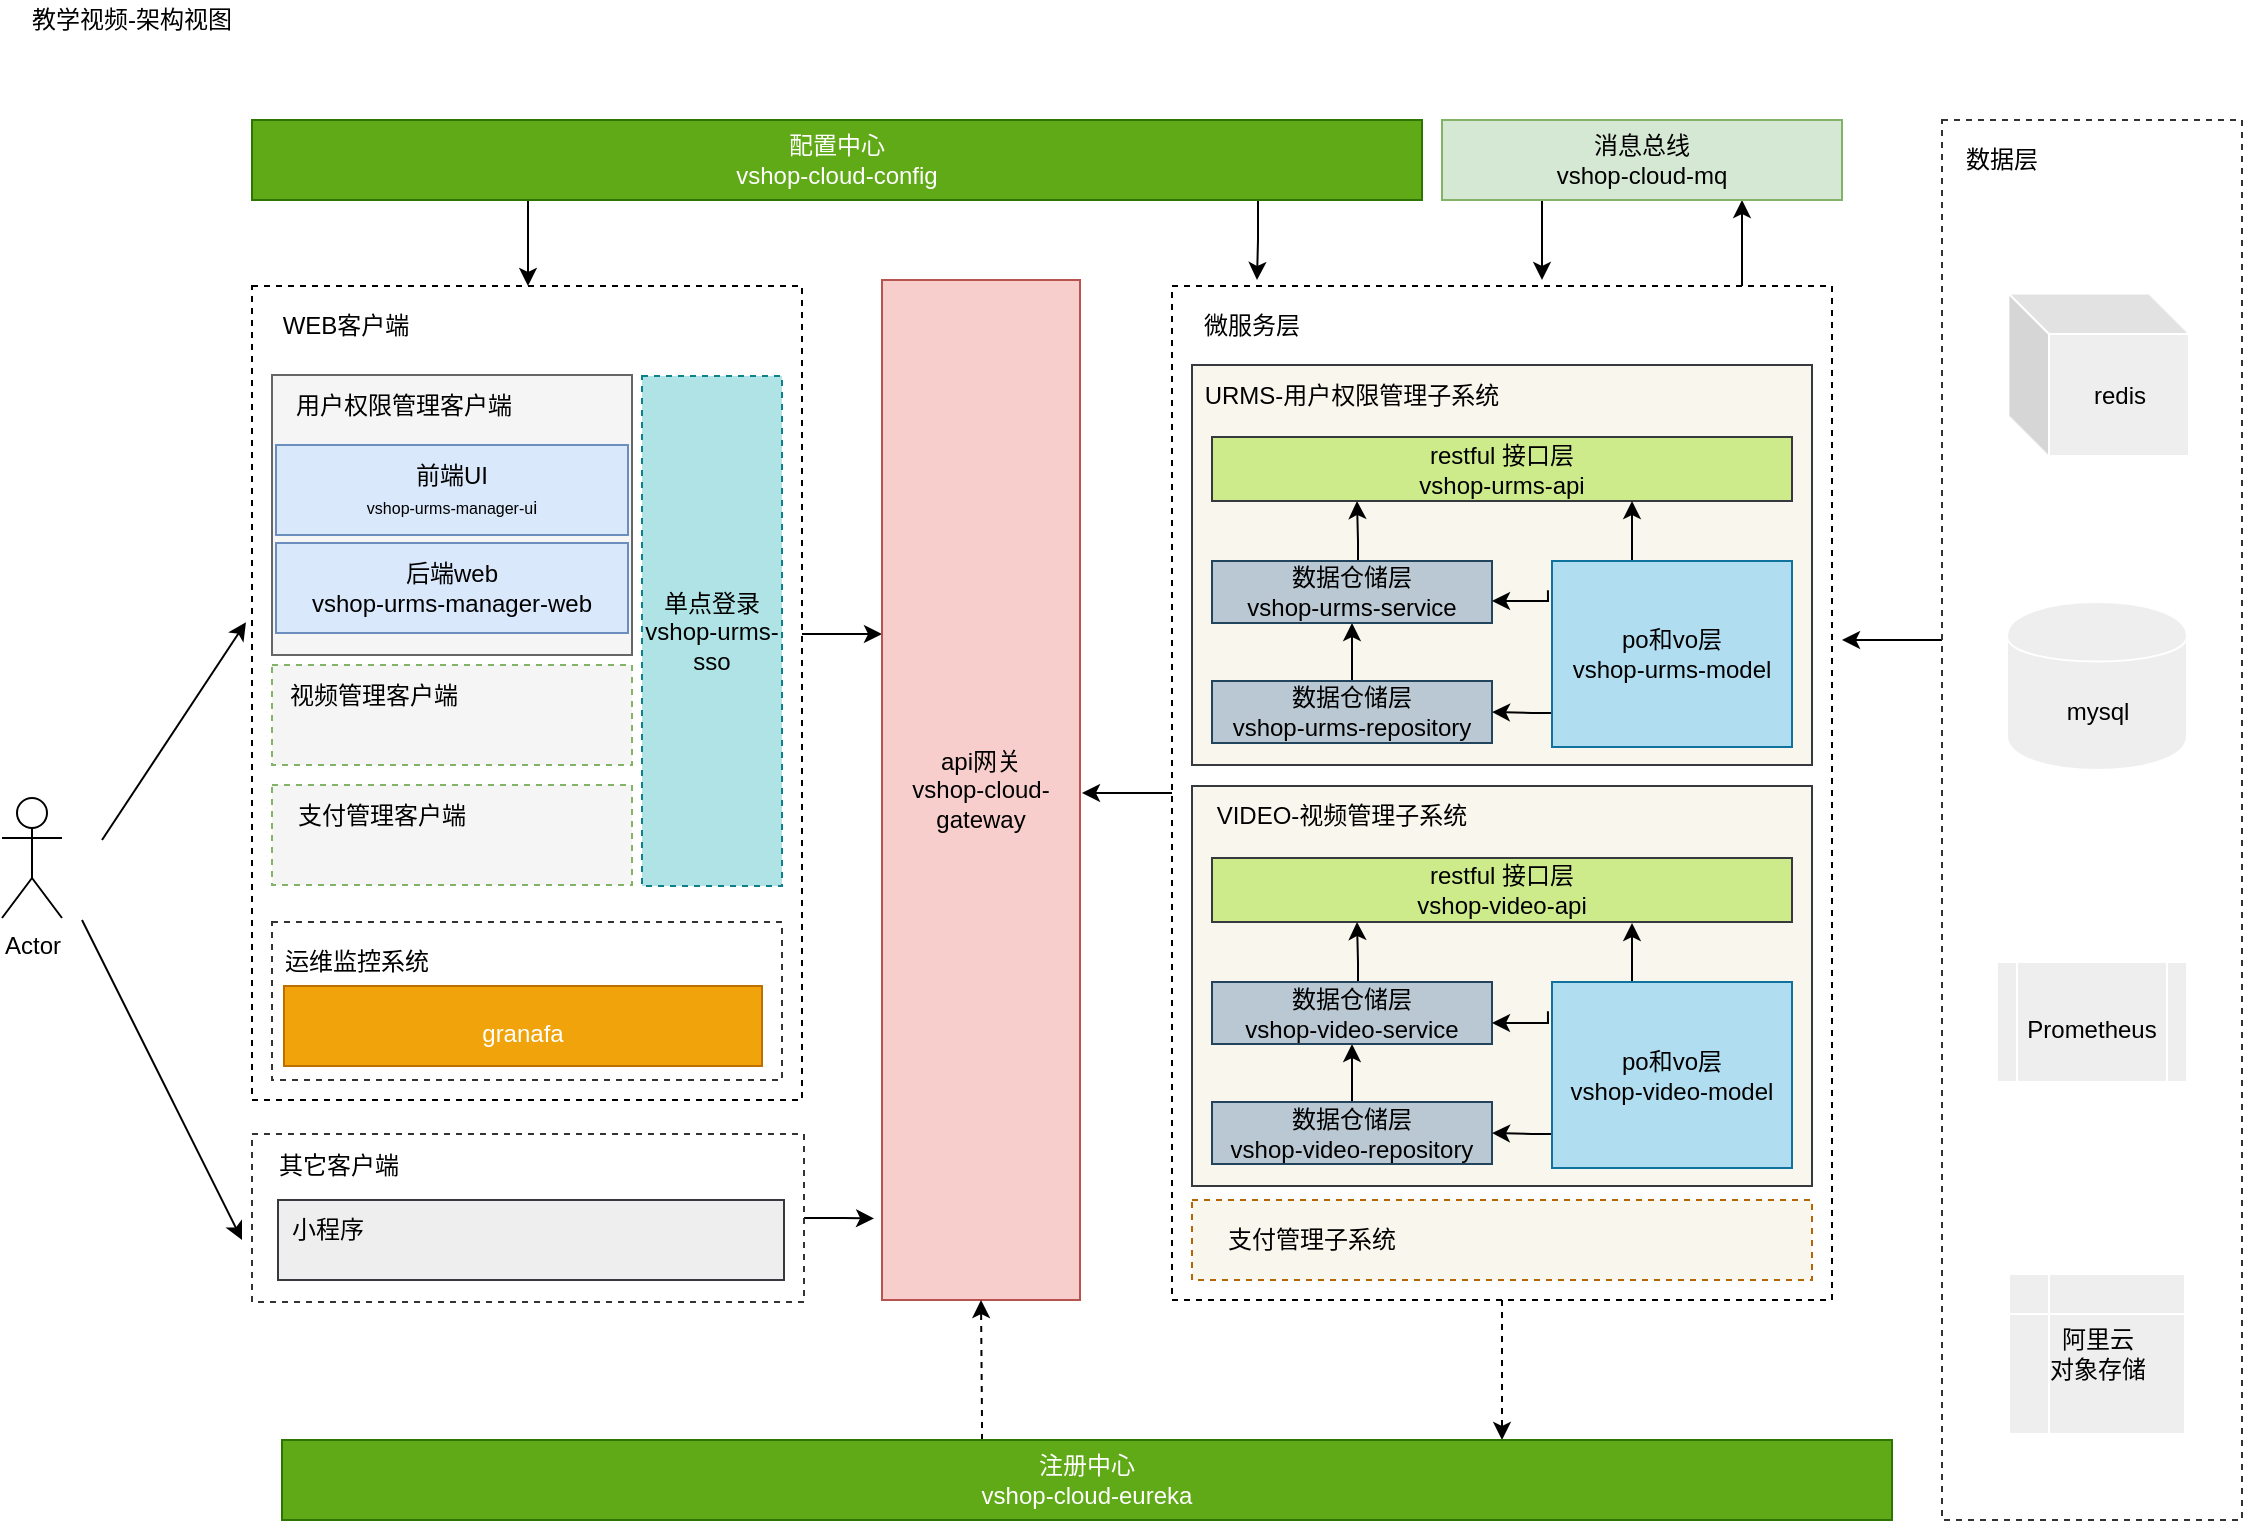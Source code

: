 <mxfile version="10.7.5" type="github"><diagram id="vpnzU10Jonek-8gwj_Y9" name="Page-1"><mxGraphModel dx="1158" dy="648" grid="1" gridSize="10" guides="1" tooltips="1" connect="1" arrows="1" fold="1" page="1" pageScale="1" pageWidth="3300" pageHeight="4681" math="0" shadow="0"><root><mxCell id="0"/><mxCell id="1" parent="0"/><mxCell id="hcLTPezAhxRCnroEh4FB-1" value="教学视频-架构视图" style="text;html=1;strokeColor=none;fillColor=none;align=center;verticalAlign=middle;whiteSpace=wrap;rounded=0;" vertex="1" parent="1"><mxGeometry x="20" y="10" width="130" height="20" as="geometry"/></mxCell><mxCell id="hcLTPezAhxRCnroEh4FB-2" value="Actor" style="shape=umlActor;verticalLabelPosition=bottom;labelBackgroundColor=#ffffff;verticalAlign=top;html=1;outlineConnect=0;" vertex="1" parent="1"><mxGeometry x="20" y="409" width="30" height="60" as="geometry"/></mxCell><mxCell id="hcLTPezAhxRCnroEh4FB-76" style="edgeStyle=orthogonalEdgeStyle;rounded=0;orthogonalLoop=1;jettySize=auto;html=1;" edge="1" parent="1" source="hcLTPezAhxRCnroEh4FB-3"><mxGeometry relative="1" as="geometry"><mxPoint x="460" y="327" as="targetPoint"/><Array as="points"><mxPoint x="430" y="327"/><mxPoint x="430" y="327"/></Array></mxGeometry></mxCell><mxCell id="hcLTPezAhxRCnroEh4FB-3" value="" style="rounded=0;whiteSpace=wrap;html=1;dashed=1;" vertex="1" parent="1"><mxGeometry x="145" y="153" width="275" height="407" as="geometry"/></mxCell><mxCell id="hcLTPezAhxRCnroEh4FB-4" value="" style="rounded=0;whiteSpace=wrap;html=1;fillColor=#f5f5f5;strokeColor=#666666;fontColor=#333333;" vertex="1" parent="1"><mxGeometry x="155" y="197.5" width="180" height="140" as="geometry"/></mxCell><mxCell id="hcLTPezAhxRCnroEh4FB-5" value="" style="rounded=0;whiteSpace=wrap;html=1;fillColor=#F5F5F5;strokeColor=#82b366;dashed=1;" vertex="1" parent="1"><mxGeometry x="155" y="342.5" width="180" height="50" as="geometry"/></mxCell><mxCell id="hcLTPezAhxRCnroEh4FB-6" value="前端UI&lt;br&gt;&lt;font style=&quot;font-size: 8px&quot;&gt;&lt;span&gt;vshop-urms&lt;/span&gt;-manager-u&lt;/font&gt;&lt;font style=&quot;font-size: 9px&quot;&gt;i&lt;/font&gt;&lt;br&gt;" style="rounded=0;whiteSpace=wrap;html=1;fillColor=#dae8fc;strokeColor=#6c8ebf;" vertex="1" parent="1"><mxGeometry x="157" y="232.5" width="176" height="45" as="geometry"/></mxCell><mxCell id="hcLTPezAhxRCnroEh4FB-9" value="&lt;font&gt;后端web&lt;br&gt;vshop-urms&lt;span&gt;-manager-web&lt;/span&gt;&lt;/font&gt;&lt;br&gt;" style="rounded=0;whiteSpace=wrap;html=1;fillColor=#dae8fc;strokeColor=#6c8ebf;" vertex="1" parent="1"><mxGeometry x="157" y="281.5" width="176" height="45" as="geometry"/></mxCell><mxCell id="hcLTPezAhxRCnroEh4FB-10" value="用户权限管理客户端" style="text;html=1;strokeColor=none;fillColor=none;align=center;verticalAlign=middle;whiteSpace=wrap;rounded=0;dashed=1;" vertex="1" parent="1"><mxGeometry x="161" y="202.5" width="120" height="20" as="geometry"/></mxCell><mxCell id="hcLTPezAhxRCnroEh4FB-12" value="api网关&lt;br&gt;vshop-cloud-gateway&lt;br&gt;" style="rounded=0;whiteSpace=wrap;html=1;fillColor=#f8cecc;strokeColor=#b85450;" vertex="1" parent="1"><mxGeometry x="460" y="150" width="99" height="510" as="geometry"/></mxCell><mxCell id="hcLTPezAhxRCnroEh4FB-15" value="" style="rounded=0;whiteSpace=wrap;html=1;fillColor=#F5F5F5;strokeColor=#82b366;dashed=1;" vertex="1" parent="1"><mxGeometry x="155" y="402.5" width="180" height="50" as="geometry"/></mxCell><mxCell id="hcLTPezAhxRCnroEh4FB-100" style="edgeStyle=orthogonalEdgeStyle;rounded=0;orthogonalLoop=1;jettySize=auto;html=1;" edge="1" parent="1" source="hcLTPezAhxRCnroEh4FB-18"><mxGeometry relative="1" as="geometry"><mxPoint x="560" y="406.5" as="targetPoint"/></mxGeometry></mxCell><mxCell id="hcLTPezAhxRCnroEh4FB-101" style="edgeStyle=orthogonalEdgeStyle;rounded=0;orthogonalLoop=1;jettySize=auto;html=1;dashed=1;" edge="1" parent="1" source="hcLTPezAhxRCnroEh4FB-18"><mxGeometry relative="1" as="geometry"><mxPoint x="770" y="730" as="targetPoint"/></mxGeometry></mxCell><mxCell id="hcLTPezAhxRCnroEh4FB-108" style="edgeStyle=orthogonalEdgeStyle;rounded=0;orthogonalLoop=1;jettySize=auto;html=1;entryX=0.75;entryY=1;entryDx=0;entryDy=0;" edge="1" parent="1" source="hcLTPezAhxRCnroEh4FB-18" target="hcLTPezAhxRCnroEh4FB-63"><mxGeometry relative="1" as="geometry"><Array as="points"><mxPoint x="890" y="140"/><mxPoint x="890" y="140"/></Array></mxGeometry></mxCell><mxCell id="hcLTPezAhxRCnroEh4FB-18" value="" style="rounded=0;whiteSpace=wrap;html=1;dashed=1;" vertex="1" parent="1"><mxGeometry x="605" y="153" width="330" height="507" as="geometry"/></mxCell><mxCell id="hcLTPezAhxRCnroEh4FB-19" value="微服务层" style="text;html=1;strokeColor=none;fillColor=none;align=center;verticalAlign=middle;whiteSpace=wrap;rounded=0;" vertex="1" parent="1"><mxGeometry x="615" y="162.5" width="60" height="20" as="geometry"/></mxCell><mxCell id="hcLTPezAhxRCnroEh4FB-20" value="" style="rounded=0;whiteSpace=wrap;html=1;fillColor=#f9f7ed;strokeColor=#36393d;" vertex="1" parent="1"><mxGeometry x="615" y="192.5" width="310" height="200" as="geometry"/></mxCell><mxCell id="hcLTPezAhxRCnroEh4FB-21" value="restful 接口层&lt;br&gt;vshop-urms-api" style="rounded=0;whiteSpace=wrap;html=1;fillColor=#cdeb8b;strokeColor=#36393d;" vertex="1" parent="1"><mxGeometry x="625" y="228.5" width="290" height="32" as="geometry"/></mxCell><mxCell id="hcLTPezAhxRCnroEh4FB-102" style="edgeStyle=orthogonalEdgeStyle;rounded=0;orthogonalLoop=1;jettySize=auto;html=1;entryX=0.5;entryY=1;entryDx=0;entryDy=0;dashed=1;" edge="1" parent="1" source="hcLTPezAhxRCnroEh4FB-23" target="hcLTPezAhxRCnroEh4FB-12"><mxGeometry relative="1" as="geometry"><Array as="points"><mxPoint x="510" y="720"/><mxPoint x="510" y="720"/></Array></mxGeometry></mxCell><mxCell id="hcLTPezAhxRCnroEh4FB-23" value="注册中心&lt;br&gt;vshop-cloud-eureka&lt;br&gt;" style="rounded=0;whiteSpace=wrap;html=1;fillColor=#60a917;strokeColor=#2D7600;fontColor=#ffffff;" vertex="1" parent="1"><mxGeometry x="160" y="730" width="805" height="40" as="geometry"/></mxCell><mxCell id="hcLTPezAhxRCnroEh4FB-30" style="edgeStyle=orthogonalEdgeStyle;rounded=0;orthogonalLoop=1;jettySize=auto;html=1;entryX=0.5;entryY=1;entryDx=0;entryDy=0;" edge="1" parent="1" source="hcLTPezAhxRCnroEh4FB-24" target="hcLTPezAhxRCnroEh4FB-25"><mxGeometry relative="1" as="geometry"><Array as="points"><mxPoint x="695" y="340.5"/><mxPoint x="695" y="340.5"/></Array></mxGeometry></mxCell><mxCell id="hcLTPezAhxRCnroEh4FB-24" value="数据仓储层&lt;br&gt;vshop-urms-repository" style="rounded=0;whiteSpace=wrap;html=1;fillColor=#bac8d3;strokeColor=#23445d;" vertex="1" parent="1"><mxGeometry x="625" y="350.5" width="140" height="31" as="geometry"/></mxCell><mxCell id="hcLTPezAhxRCnroEh4FB-34" style="edgeStyle=orthogonalEdgeStyle;rounded=0;orthogonalLoop=1;jettySize=auto;html=1;entryX=0.25;entryY=1;entryDx=0;entryDy=0;" edge="1" parent="1" source="hcLTPezAhxRCnroEh4FB-25" target="hcLTPezAhxRCnroEh4FB-21"><mxGeometry relative="1" as="geometry"><mxPoint x="705" y="260.5" as="targetPoint"/><Array as="points"><mxPoint x="698" y="280.5"/><mxPoint x="698" y="280.5"/></Array></mxGeometry></mxCell><mxCell id="hcLTPezAhxRCnroEh4FB-25" value="数据仓储层&lt;br&gt;vshop-urms-service" style="rounded=0;whiteSpace=wrap;html=1;fillColor=#bac8d3;strokeColor=#23445d;" vertex="1" parent="1"><mxGeometry x="625" y="290.5" width="140" height="31" as="geometry"/></mxCell><mxCell id="hcLTPezAhxRCnroEh4FB-37" style="edgeStyle=orthogonalEdgeStyle;rounded=0;orthogonalLoop=1;jettySize=auto;html=1;" edge="1" parent="1" source="hcLTPezAhxRCnroEh4FB-31"><mxGeometry relative="1" as="geometry"><mxPoint x="835" y="260.5" as="targetPoint"/><Array as="points"><mxPoint x="835" y="260.5"/></Array></mxGeometry></mxCell><mxCell id="hcLTPezAhxRCnroEh4FB-38" style="edgeStyle=orthogonalEdgeStyle;rounded=0;orthogonalLoop=1;jettySize=auto;html=1;entryX=1;entryY=0.5;entryDx=0;entryDy=0;" edge="1" parent="1" source="hcLTPezAhxRCnroEh4FB-31" target="hcLTPezAhxRCnroEh4FB-24"><mxGeometry relative="1" as="geometry"><mxPoint x="775" y="366.5" as="targetPoint"/><Array as="points"><mxPoint x="785" y="366.5"/><mxPoint x="785" y="366.5"/></Array></mxGeometry></mxCell><mxCell id="hcLTPezAhxRCnroEh4FB-39" style="edgeStyle=orthogonalEdgeStyle;rounded=0;orthogonalLoop=1;jettySize=auto;html=1;exitX=-0.017;exitY=0.157;exitDx=0;exitDy=0;exitPerimeter=0;" edge="1" parent="1" source="hcLTPezAhxRCnroEh4FB-31"><mxGeometry relative="1" as="geometry"><mxPoint x="765" y="310.5" as="targetPoint"/><Array as="points"><mxPoint x="793" y="310.5"/></Array></mxGeometry></mxCell><mxCell id="hcLTPezAhxRCnroEh4FB-31" value="po和vo层&lt;br&gt;vshop-urms-model" style="rounded=0;whiteSpace=wrap;html=1;fillColor=#b1ddf0;strokeColor=#10739e;" vertex="1" parent="1"><mxGeometry x="795" y="290.5" width="120" height="93" as="geometry"/></mxCell><mxCell id="hcLTPezAhxRCnroEh4FB-41" value="URMS-用户权限管理子系统" style="text;html=1;strokeColor=none;fillColor=none;align=center;verticalAlign=middle;whiteSpace=wrap;rounded=0;" vertex="1" parent="1"><mxGeometry x="620" y="198" width="150" height="20" as="geometry"/></mxCell><mxCell id="hcLTPezAhxRCnroEh4FB-47" value="" style="rounded=0;whiteSpace=wrap;html=1;dashed=1;fillColor=#F9F7ED;strokeColor=#b46504;" vertex="1" parent="1"><mxGeometry x="615" y="610" width="310" height="40" as="geometry"/></mxCell><mxCell id="hcLTPezAhxRCnroEh4FB-48" value="支付管理子系统" style="text;html=1;strokeColor=none;fillColor=none;align=center;verticalAlign=middle;whiteSpace=wrap;rounded=0;dashed=1;" vertex="1" parent="1"><mxGeometry x="625" y="620" width="100" height="20" as="geometry"/></mxCell><mxCell id="hcLTPezAhxRCnroEh4FB-55" value="WEB客户端" style="text;html=1;strokeColor=none;fillColor=none;align=center;verticalAlign=middle;whiteSpace=wrap;rounded=0;" vertex="1" parent="1"><mxGeometry x="157" y="162.5" width="70" height="20" as="geometry"/></mxCell><mxCell id="hcLTPezAhxRCnroEh4FB-59" value="单点登录&lt;br&gt;&lt;span&gt;vshop-urms-sso&lt;/span&gt;&lt;br&gt;" style="rounded=0;whiteSpace=wrap;html=1;dashed=1;fillColor=#b0e3e6;strokeColor=#0e8088;" vertex="1" parent="1"><mxGeometry x="340" y="198" width="70" height="255" as="geometry"/></mxCell><mxCell id="hcLTPezAhxRCnroEh4FB-61" value="视频管理客户端" style="text;html=1;strokeColor=none;fillColor=none;align=center;verticalAlign=middle;whiteSpace=wrap;rounded=0;dashed=1;" vertex="1" parent="1"><mxGeometry x="157" y="348" width="98" height="20" as="geometry"/></mxCell><mxCell id="hcLTPezAhxRCnroEh4FB-62" value="支付管理客户端" style="text;html=1;strokeColor=none;fillColor=none;align=center;verticalAlign=middle;whiteSpace=wrap;rounded=0;dashed=1;" vertex="1" parent="1"><mxGeometry x="161" y="407.5" width="98" height="20" as="geometry"/></mxCell><mxCell id="hcLTPezAhxRCnroEh4FB-109" style="edgeStyle=orthogonalEdgeStyle;rounded=0;orthogonalLoop=1;jettySize=auto;html=1;" edge="1" parent="1" source="hcLTPezAhxRCnroEh4FB-63"><mxGeometry relative="1" as="geometry"><mxPoint x="790" y="150" as="targetPoint"/><Array as="points"><mxPoint x="790" y="120"/><mxPoint x="790" y="120"/></Array></mxGeometry></mxCell><mxCell id="hcLTPezAhxRCnroEh4FB-63" value="消息总线&lt;br&gt;vshop-cloud-mq&lt;br&gt;" style="rounded=0;whiteSpace=wrap;html=1;fillColor=#d5e8d4;strokeColor=#82b366;" vertex="1" parent="1"><mxGeometry x="740" y="70" width="200" height="40" as="geometry"/></mxCell><mxCell id="hcLTPezAhxRCnroEh4FB-73" style="edgeStyle=orthogonalEdgeStyle;rounded=0;orthogonalLoop=1;jettySize=auto;html=1;" edge="1" parent="1" source="hcLTPezAhxRCnroEh4FB-64"><mxGeometry relative="1" as="geometry"><mxPoint x="940" y="330" as="targetPoint"/><Array as="points"><mxPoint x="980" y="330"/><mxPoint x="980" y="330"/></Array></mxGeometry></mxCell><mxCell id="hcLTPezAhxRCnroEh4FB-64" value="" style="rounded=0;whiteSpace=wrap;html=1;dashed=1;fillColor=#ffffff;strokeColor=#333333;" vertex="1" parent="1"><mxGeometry x="990" y="70" width="150" height="700" as="geometry"/></mxCell><mxCell id="hcLTPezAhxRCnroEh4FB-65" value="数据层" style="text;html=1;strokeColor=none;fillColor=none;align=center;verticalAlign=middle;whiteSpace=wrap;rounded=0;dashed=1;" vertex="1" parent="1"><mxGeometry x="1000" y="80" width="40" height="20" as="geometry"/></mxCell><mxCell id="hcLTPezAhxRCnroEh4FB-66" value="mysql" style="shape=cylinder;whiteSpace=wrap;html=1;boundedLbl=1;backgroundOutline=1;strokeColor=#FFFFFF;fillColor=#eeeeee;" vertex="1" parent="1"><mxGeometry x="1022.5" y="311" width="90" height="84" as="geometry"/></mxCell><mxCell id="hcLTPezAhxRCnroEh4FB-67" value="redis" style="shape=cube;whiteSpace=wrap;html=1;boundedLbl=1;backgroundOutline=1;darkOpacity=0.05;darkOpacity2=0.1;fillColor=#eeeeee;strokeColor=#FFFFFF;" vertex="1" parent="1"><mxGeometry x="1023.5" y="157" width="90" height="81" as="geometry"/></mxCell><mxCell id="hcLTPezAhxRCnroEh4FB-71" value="&lt;h1&gt;&lt;font style=&quot;font-size: 12px ; font-weight: normal&quot;&gt;Prometheus&lt;/font&gt;&lt;/h1&gt;" style="shape=process;whiteSpace=wrap;html=1;backgroundOutline=1;strokeColor=#FFFFFF;fillColor=#eeeeee;" vertex="1" parent="1"><mxGeometry x="1017.5" y="491" width="95" height="60" as="geometry"/></mxCell><mxCell id="hcLTPezAhxRCnroEh4FB-79" value="阿里云&lt;br&gt;对象存储" style="shape=internalStorage;whiteSpace=wrap;html=1;backgroundOutline=1;strokeColor=#FFFFFF;fillColor=#eeeeee;" vertex="1" parent="1"><mxGeometry x="1023.5" y="647" width="88" height="80" as="geometry"/></mxCell><mxCell id="hcLTPezAhxRCnroEh4FB-124" style="edgeStyle=orthogonalEdgeStyle;rounded=0;orthogonalLoop=1;jettySize=auto;html=1;entryX=-0.04;entryY=0.92;entryDx=0;entryDy=0;entryPerimeter=0;" edge="1" parent="1" source="hcLTPezAhxRCnroEh4FB-81" target="hcLTPezAhxRCnroEh4FB-12"><mxGeometry relative="1" as="geometry"/></mxCell><mxCell id="hcLTPezAhxRCnroEh4FB-81" value="" style="rounded=0;whiteSpace=wrap;html=1;strokeColor=#333333;fillColor=#FFFFFF;dashed=1;" vertex="1" parent="1"><mxGeometry x="145" y="577" width="276" height="84" as="geometry"/></mxCell><mxCell id="hcLTPezAhxRCnroEh4FB-82" value="其它客户端" style="text;html=1;strokeColor=none;fillColor=none;align=center;verticalAlign=middle;whiteSpace=wrap;rounded=0;dashed=1;" vertex="1" parent="1"><mxGeometry x="155" y="582.5" width="67" height="20" as="geometry"/></mxCell><mxCell id="hcLTPezAhxRCnroEh4FB-83" value="&lt;h1&gt;&lt;br&gt;&lt;/h1&gt;" style="rounded=0;whiteSpace=wrap;html=1;strokeColor=#36393d;fillColor=#eeeeee;" vertex="1" parent="1"><mxGeometry x="158" y="610" width="253" height="40" as="geometry"/></mxCell><mxCell id="hcLTPezAhxRCnroEh4FB-84" value="小程序" style="text;html=1;strokeColor=none;fillColor=none;align=center;verticalAlign=middle;whiteSpace=wrap;rounded=0;" vertex="1" parent="1"><mxGeometry x="163" y="615" width="40" height="20" as="geometry"/></mxCell><mxCell id="hcLTPezAhxRCnroEh4FB-88" value="" style="rounded=0;whiteSpace=wrap;html=1;fillColor=#f9f7ed;strokeColor=#36393d;" vertex="1" parent="1"><mxGeometry x="615" y="403" width="310" height="200" as="geometry"/></mxCell><mxCell id="hcLTPezAhxRCnroEh4FB-89" value="restful 接口层&lt;br&gt;vshop-video-api" style="rounded=0;whiteSpace=wrap;html=1;fillColor=#cdeb8b;strokeColor=#36393d;" vertex="1" parent="1"><mxGeometry x="625" y="439" width="290" height="32" as="geometry"/></mxCell><mxCell id="hcLTPezAhxRCnroEh4FB-90" style="edgeStyle=orthogonalEdgeStyle;rounded=0;orthogonalLoop=1;jettySize=auto;html=1;entryX=0.5;entryY=1;entryDx=0;entryDy=0;" edge="1" parent="1" source="hcLTPezAhxRCnroEh4FB-91" target="hcLTPezAhxRCnroEh4FB-93"><mxGeometry relative="1" as="geometry"><Array as="points"><mxPoint x="695" y="551"/><mxPoint x="695" y="551"/></Array></mxGeometry></mxCell><mxCell id="hcLTPezAhxRCnroEh4FB-91" value="数据仓储层&lt;br&gt;vshop-video-repository" style="rounded=0;whiteSpace=wrap;html=1;fillColor=#bac8d3;strokeColor=#23445d;" vertex="1" parent="1"><mxGeometry x="625" y="561" width="140" height="31" as="geometry"/></mxCell><mxCell id="hcLTPezAhxRCnroEh4FB-92" style="edgeStyle=orthogonalEdgeStyle;rounded=0;orthogonalLoop=1;jettySize=auto;html=1;entryX=0.25;entryY=1;entryDx=0;entryDy=0;" edge="1" parent="1" source="hcLTPezAhxRCnroEh4FB-93" target="hcLTPezAhxRCnroEh4FB-89"><mxGeometry relative="1" as="geometry"><mxPoint x="705" y="471" as="targetPoint"/><Array as="points"><mxPoint x="698" y="491"/><mxPoint x="698" y="491"/></Array></mxGeometry></mxCell><mxCell id="hcLTPezAhxRCnroEh4FB-93" value="数据仓储层&lt;br&gt;vshop-video-service" style="rounded=0;whiteSpace=wrap;html=1;fillColor=#bac8d3;strokeColor=#23445d;" vertex="1" parent="1"><mxGeometry x="625" y="501" width="140" height="31" as="geometry"/></mxCell><mxCell id="hcLTPezAhxRCnroEh4FB-94" style="edgeStyle=orthogonalEdgeStyle;rounded=0;orthogonalLoop=1;jettySize=auto;html=1;" edge="1" parent="1" source="hcLTPezAhxRCnroEh4FB-97"><mxGeometry relative="1" as="geometry"><mxPoint x="835" y="471.5" as="targetPoint"/><Array as="points"><mxPoint x="835" y="471"/></Array></mxGeometry></mxCell><mxCell id="hcLTPezAhxRCnroEh4FB-95" style="edgeStyle=orthogonalEdgeStyle;rounded=0;orthogonalLoop=1;jettySize=auto;html=1;entryX=1;entryY=0.5;entryDx=0;entryDy=0;" edge="1" parent="1" source="hcLTPezAhxRCnroEh4FB-97" target="hcLTPezAhxRCnroEh4FB-91"><mxGeometry relative="1" as="geometry"><mxPoint x="775" y="577" as="targetPoint"/><Array as="points"><mxPoint x="785" y="577"/><mxPoint x="785" y="577"/></Array></mxGeometry></mxCell><mxCell id="hcLTPezAhxRCnroEh4FB-96" style="edgeStyle=orthogonalEdgeStyle;rounded=0;orthogonalLoop=1;jettySize=auto;html=1;exitX=-0.017;exitY=0.157;exitDx=0;exitDy=0;exitPerimeter=0;" edge="1" parent="1" source="hcLTPezAhxRCnroEh4FB-97"><mxGeometry relative="1" as="geometry"><mxPoint x="765" y="521.5" as="targetPoint"/><Array as="points"><mxPoint x="793" y="521"/></Array></mxGeometry></mxCell><mxCell id="hcLTPezAhxRCnroEh4FB-97" value="po和vo层&lt;br&gt;vshop-video-model" style="rounded=0;whiteSpace=wrap;html=1;fillColor=#b1ddf0;strokeColor=#10739e;" vertex="1" parent="1"><mxGeometry x="795" y="501" width="120" height="93" as="geometry"/></mxCell><mxCell id="hcLTPezAhxRCnroEh4FB-98" value="VIDEO-视频管理子系统" style="text;html=1;strokeColor=none;fillColor=none;align=center;verticalAlign=middle;whiteSpace=wrap;rounded=0;" vertex="1" parent="1"><mxGeometry x="620" y="408" width="140" height="20" as="geometry"/></mxCell><mxCell id="hcLTPezAhxRCnroEh4FB-112" style="edgeStyle=orthogonalEdgeStyle;rounded=0;orthogonalLoop=1;jettySize=auto;html=1;" edge="1" parent="1" source="hcLTPezAhxRCnroEh4FB-110"><mxGeometry relative="1" as="geometry"><mxPoint x="647.5" y="150" as="targetPoint"/><Array as="points"><mxPoint x="648" y="130"/><mxPoint x="648" y="130"/></Array></mxGeometry></mxCell><mxCell id="hcLTPezAhxRCnroEh4FB-113" style="edgeStyle=orthogonalEdgeStyle;rounded=0;orthogonalLoop=1;jettySize=auto;html=1;" edge="1" parent="1" source="hcLTPezAhxRCnroEh4FB-110" target="hcLTPezAhxRCnroEh4FB-3"><mxGeometry relative="1" as="geometry"><Array as="points"><mxPoint x="283" y="120"/><mxPoint x="283" y="120"/></Array></mxGeometry></mxCell><mxCell id="hcLTPezAhxRCnroEh4FB-110" value="配置中心&lt;br&gt;vshop-cloud-config&lt;br&gt;" style="rounded=0;whiteSpace=wrap;html=1;strokeColor=#2D7600;fillColor=#60a917;fontColor=#ffffff;" vertex="1" parent="1"><mxGeometry x="145" y="70" width="585" height="40" as="geometry"/></mxCell><mxCell id="hcLTPezAhxRCnroEh4FB-115" value="" style="endArrow=classic;html=1;entryX=-0.011;entryY=0.413;entryDx=0;entryDy=0;entryPerimeter=0;" edge="1" parent="1" target="hcLTPezAhxRCnroEh4FB-3"><mxGeometry width="50" height="50" relative="1" as="geometry"><mxPoint x="70" y="430" as="sourcePoint"/><mxPoint x="90" y="410" as="targetPoint"/></mxGeometry></mxCell><mxCell id="hcLTPezAhxRCnroEh4FB-117" value="" style="endArrow=classic;html=1;" edge="1" parent="1"><mxGeometry width="50" height="50" relative="1" as="geometry"><mxPoint x="60" y="470" as="sourcePoint"/><mxPoint x="140" y="630" as="targetPoint"/></mxGeometry></mxCell><mxCell id="hcLTPezAhxRCnroEh4FB-118" value="" style="rounded=0;whiteSpace=wrap;html=1;strokeColor=#333333;fillColor=#FFFFFF;dashed=1;" vertex="1" parent="1"><mxGeometry x="155" y="471" width="255" height="79" as="geometry"/></mxCell><mxCell id="hcLTPezAhxRCnroEh4FB-119" value="运维监控系统" style="text;html=1;strokeColor=none;fillColor=none;align=center;verticalAlign=middle;whiteSpace=wrap;rounded=0;dashed=1;" vertex="1" parent="1"><mxGeometry x="155.5" y="481" width="83" height="20" as="geometry"/></mxCell><mxCell id="hcLTPezAhxRCnroEh4FB-120" value="&lt;h1&gt;&lt;span style=&quot;font-weight: normal&quot;&gt;&lt;font style=&quot;font-size: 12px&quot;&gt;granafa&lt;/font&gt;&lt;/span&gt;&lt;/h1&gt;" style="rounded=0;whiteSpace=wrap;html=1;strokeColor=#BD7000;fillColor=#f0a30a;fontColor=#ffffff;" vertex="1" parent="1"><mxGeometry x="161" y="503" width="239" height="40" as="geometry"/></mxCell></root></mxGraphModel></diagram></mxfile>